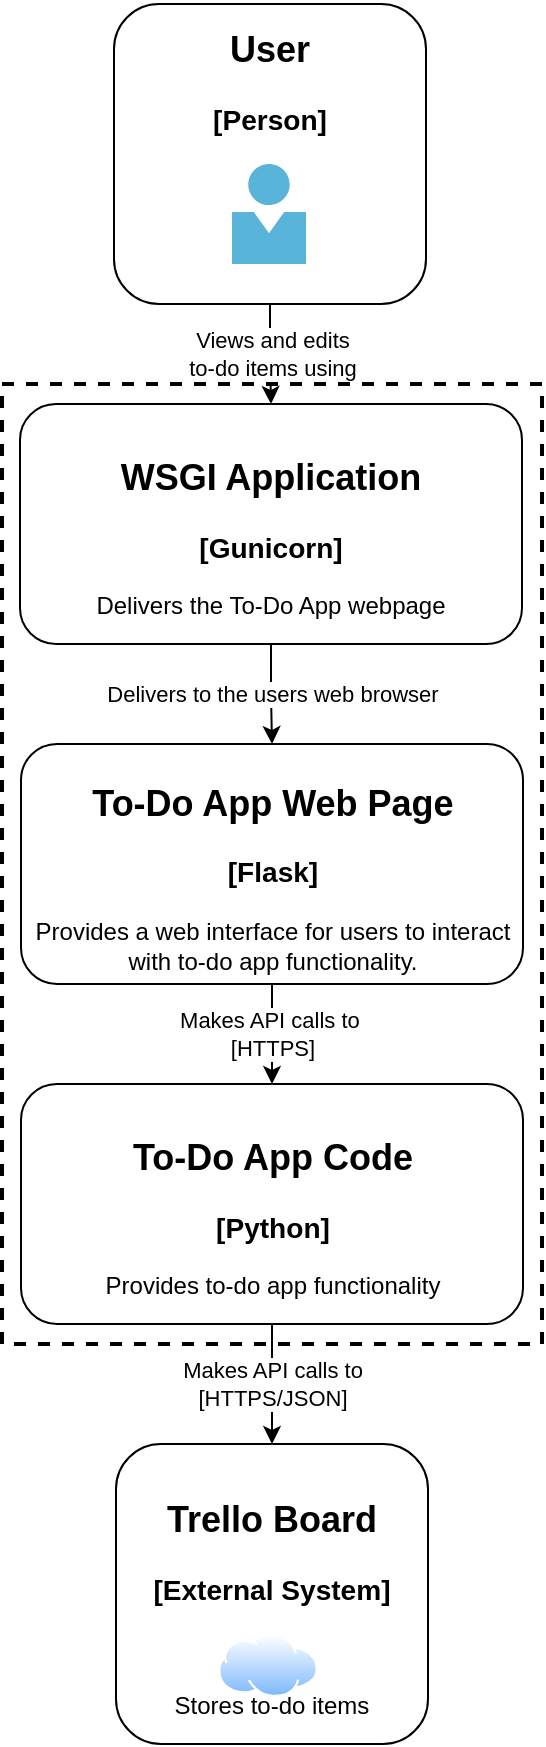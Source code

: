 <mxfile version="18.0.2" type="device"><diagram id="z9CTa7Kj9jf5fxp8wgPW" name="Page-1"><mxGraphModel dx="1180" dy="695" grid="1" gridSize="10" guides="1" tooltips="1" connect="1" arrows="1" fold="1" page="1" pageScale="1" pageWidth="827" pageHeight="1169" math="0" shadow="0"><root><mxCell id="0"/><mxCell id="1" parent="0"/><mxCell id="Jb1jqUbY35DCymGt3whN-1" value="" style="verticalLabelPosition=bottom;verticalAlign=top;html=1;shape=mxgraph.basic.rect;fillColor2=none;strokeWidth=2;size=20;indent=5;dashed=1;" vertex="1" parent="1"><mxGeometry x="280" y="220" width="270" height="480" as="geometry"/></mxCell><mxCell id="Jb1jqUbY35DCymGt3whN-15" value="Makes API calls to&lt;br&gt;[HTTPS/JSON]" style="edgeStyle=orthogonalEdgeStyle;rounded=0;orthogonalLoop=1;jettySize=auto;html=1;entryX=0.5;entryY=0;entryDx=0;entryDy=0;" edge="1" parent="1" source="Jb1jqUbY35DCymGt3whN-3" target="Jb1jqUbY35DCymGt3whN-8"><mxGeometry relative="1" as="geometry"/></mxCell><mxCell id="Jb1jqUbY35DCymGt3whN-3" value="&lt;h2&gt;To-Do App Code&lt;/h2&gt;&lt;h3&gt;[Python]&lt;/h3&gt;&lt;div&gt;Provides to-do app functionality&lt;/div&gt;" style="rounded=1;whiteSpace=wrap;html=1;" vertex="1" parent="1"><mxGeometry x="289.5" y="570" width="251" height="120" as="geometry"/></mxCell><mxCell id="Jb1jqUbY35DCymGt3whN-18" value="Delivers to the users web browser" style="edgeStyle=orthogonalEdgeStyle;rounded=0;orthogonalLoop=1;jettySize=auto;html=1;entryX=0.5;entryY=0;entryDx=0;entryDy=0;" edge="1" parent="1" source="Jb1jqUbY35DCymGt3whN-4" target="Jb1jqUbY35DCymGt3whN-5"><mxGeometry relative="1" as="geometry"/></mxCell><mxCell id="Jb1jqUbY35DCymGt3whN-4" value="&lt;h2&gt;WSGI Application&lt;/h2&gt;&lt;h3&gt;[Gunicorn]&lt;/h3&gt;Delivers the To-Do App webpage" style="rounded=1;whiteSpace=wrap;html=1;" vertex="1" parent="1"><mxGeometry x="289" y="230" width="251" height="120" as="geometry"/></mxCell><mxCell id="Jb1jqUbY35DCymGt3whN-19" value="Makes API calls to&amp;nbsp;&lt;br&gt;[HTTPS]" style="edgeStyle=orthogonalEdgeStyle;rounded=0;orthogonalLoop=1;jettySize=auto;html=1;entryX=0.5;entryY=0;entryDx=0;entryDy=0;" edge="1" parent="1" source="Jb1jqUbY35DCymGt3whN-5" target="Jb1jqUbY35DCymGt3whN-3"><mxGeometry relative="1" as="geometry"/></mxCell><mxCell id="Jb1jqUbY35DCymGt3whN-5" value="&lt;h2&gt;To-Do App Web Page&lt;/h2&gt;&lt;h3&gt;[Flask]&lt;/h3&gt;&lt;div&gt;Provides a web interface for users to interact with to-do app functionality.&lt;/div&gt;" style="rounded=1;whiteSpace=wrap;html=1;" vertex="1" parent="1"><mxGeometry x="289.5" y="400" width="251" height="120" as="geometry"/></mxCell><mxCell id="Jb1jqUbY35DCymGt3whN-8" value="&lt;h1&gt;&lt;/h1&gt;&lt;h2&gt;Trello Board&lt;/h2&gt;&lt;h3&gt;[External System]&lt;/h3&gt;&lt;br&gt;&lt;br&gt;Stores to-do items" style="rounded=1;whiteSpace=wrap;html=1;" vertex="1" parent="1"><mxGeometry x="337" y="750" width="156" height="150" as="geometry"/></mxCell><mxCell id="Jb1jqUbY35DCymGt3whN-16" value="Views and edits&lt;br&gt;to-do items using" style="edgeStyle=orthogonalEdgeStyle;rounded=0;orthogonalLoop=1;jettySize=auto;html=1;" edge="1" parent="1" source="Jb1jqUbY35DCymGt3whN-11" target="Jb1jqUbY35DCymGt3whN-4"><mxGeometry relative="1" as="geometry"/></mxCell><mxCell id="Jb1jqUbY35DCymGt3whN-11" value="&lt;h2&gt;User&lt;/h2&gt;&lt;h3&gt;[Person]&lt;/h3&gt;&lt;div&gt;&lt;br&gt;&lt;/div&gt;&lt;div&gt;&lt;br&gt;&lt;/div&gt;&lt;div&gt;&lt;br&gt;&lt;/div&gt;&lt;div&gt;&lt;br&gt;&lt;/div&gt;&lt;div&gt;&lt;br&gt;&lt;/div&gt;" style="rounded=1;whiteSpace=wrap;html=1;" vertex="1" parent="1"><mxGeometry x="336" y="30" width="156" height="150" as="geometry"/></mxCell><mxCell id="Jb1jqUbY35DCymGt3whN-12" value="" style="sketch=0;aspect=fixed;html=1;points=[];align=center;image;fontSize=12;image=img/lib/mscae/Person.svg;" vertex="1" parent="1"><mxGeometry x="395" y="110" width="37" height="50" as="geometry"/></mxCell><mxCell id="Jb1jqUbY35DCymGt3whN-14" value="" style="aspect=fixed;perimeter=ellipsePerimeter;html=1;align=center;shadow=0;dashed=0;spacingTop=3;image;image=img/lib/active_directory/internet_cloud.svg;fontSize=15;" vertex="1" parent="1"><mxGeometry x="388" y="845" width="50" height="31.5" as="geometry"/></mxCell></root></mxGraphModel></diagram></mxfile>